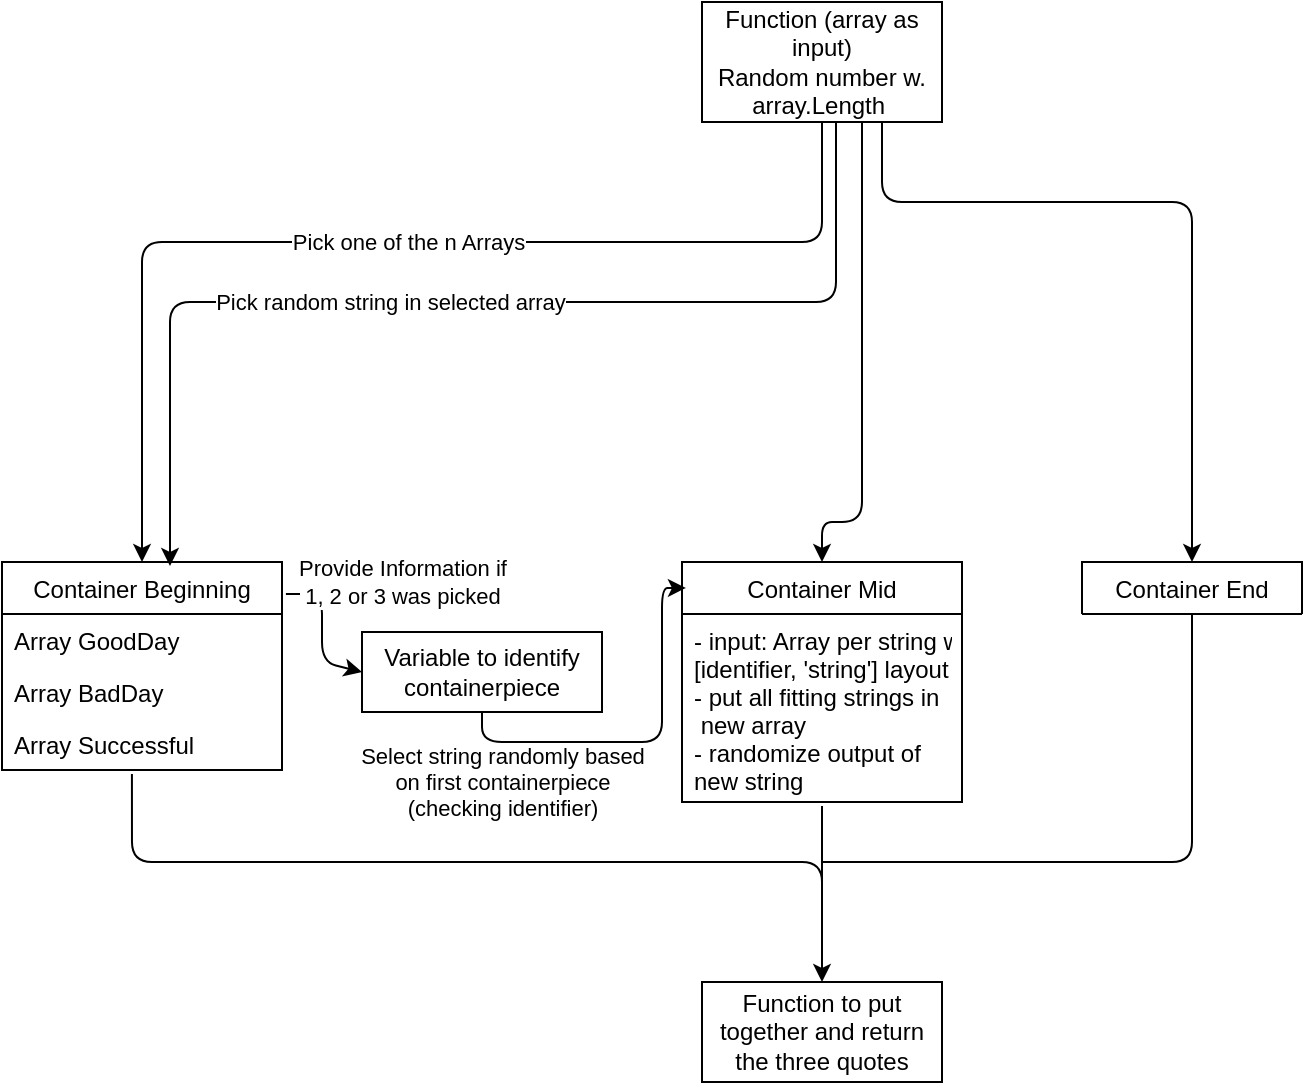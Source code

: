 <mxfile>
    <diagram name="Page-1" id="9f46799a-70d6-7492-0946-bef42562c5a5">
        <mxGraphModel dx="587" dy="830" grid="1" gridSize="10" guides="1" tooltips="1" connect="1" arrows="1" fold="1" page="1" pageScale="1" pageWidth="1100" pageHeight="850" background="none" math="0" shadow="0">
            <root>
                <mxCell id="0"/>
                <mxCell id="1" parent="0"/>
                <mxCell id="I4KAyqrPP_xvtK2X5vAf-3" value="Container Beginning" style="swimlane;fontStyle=0;childLayout=stackLayout;horizontal=1;startSize=26;fillColor=none;horizontalStack=0;resizeParent=1;resizeParentMax=0;resizeLast=0;collapsible=1;marginBottom=0;" parent="1" vertex="1">
                    <mxGeometry x="110" y="390" width="140" height="104" as="geometry">
                        <mxRectangle x="110" y="390" width="140" height="26" as="alternateBounds"/>
                    </mxGeometry>
                </mxCell>
                <mxCell id="I4KAyqrPP_xvtK2X5vAf-4" value="Array GoodDay" style="text;strokeColor=none;fillColor=none;align=left;verticalAlign=top;spacingLeft=4;spacingRight=4;overflow=hidden;rotatable=0;points=[[0,0.5],[1,0.5]];portConstraint=eastwest;" parent="I4KAyqrPP_xvtK2X5vAf-3" vertex="1">
                    <mxGeometry y="26" width="140" height="26" as="geometry"/>
                </mxCell>
                <mxCell id="I4KAyqrPP_xvtK2X5vAf-5" value="Array BadDay" style="text;strokeColor=none;fillColor=none;align=left;verticalAlign=top;spacingLeft=4;spacingRight=4;overflow=hidden;rotatable=0;points=[[0,0.5],[1,0.5]];portConstraint=eastwest;" parent="I4KAyqrPP_xvtK2X5vAf-3" vertex="1">
                    <mxGeometry y="52" width="140" height="26" as="geometry"/>
                </mxCell>
                <mxCell id="I4KAyqrPP_xvtK2X5vAf-6" value="Array Successful" style="text;strokeColor=none;fillColor=none;align=left;verticalAlign=top;spacingLeft=4;spacingRight=4;overflow=hidden;rotatable=0;points=[[0,0.5],[1,0.5]];portConstraint=eastwest;" parent="I4KAyqrPP_xvtK2X5vAf-3" vertex="1">
                    <mxGeometry y="78" width="140" height="26" as="geometry"/>
                </mxCell>
                <mxCell id="I4KAyqrPP_xvtK2X5vAf-9" value="" style="endArrow=classic;html=1;exitX=0.5;exitY=1;exitDx=0;exitDy=0;entryX=0.5;entryY=0;entryDx=0;entryDy=0;" parent="1" source="I4KAyqrPP_xvtK2X5vAf-8" target="I4KAyqrPP_xvtK2X5vAf-3" edge="1">
                    <mxGeometry width="50" height="50" relative="1" as="geometry">
                        <mxPoint x="520" y="250" as="sourcePoint"/>
                        <mxPoint x="570" y="200" as="targetPoint"/>
                        <Array as="points">
                            <mxPoint x="520" y="230"/>
                            <mxPoint x="180" y="230"/>
                        </Array>
                    </mxGeometry>
                </mxCell>
                <mxCell id="I4KAyqrPP_xvtK2X5vAf-10" value="Pick one of the n Arrays" style="edgeLabel;html=1;align=center;verticalAlign=middle;resizable=0;points=[];" parent="I4KAyqrPP_xvtK2X5vAf-9" vertex="1" connectable="0">
                    <mxGeometry x="-0.046" relative="1" as="geometry">
                        <mxPoint as="offset"/>
                    </mxGeometry>
                </mxCell>
                <mxCell id="I4KAyqrPP_xvtK2X5vAf-14" value="" style="endArrow=classic;html=1;entryX=0.6;entryY=0.019;entryDx=0;entryDy=0;entryPerimeter=0;" parent="1" target="I4KAyqrPP_xvtK2X5vAf-3" edge="1">
                    <mxGeometry width="50" height="50" relative="1" as="geometry">
                        <mxPoint x="527" y="167" as="sourcePoint"/>
                        <mxPoint x="280" y="420" as="targetPoint"/>
                        <Array as="points">
                            <mxPoint x="527" y="260"/>
                            <mxPoint x="194" y="260"/>
                        </Array>
                    </mxGeometry>
                </mxCell>
                <mxCell id="I4KAyqrPP_xvtK2X5vAf-15" value="Pick random string in selected array" style="edgeLabel;html=1;align=center;verticalAlign=middle;resizable=0;points=[];" parent="I4KAyqrPP_xvtK2X5vAf-14" vertex="1" connectable="0">
                    <mxGeometry x="0.301" y="4" relative="1" as="geometry">
                        <mxPoint x="47" y="-4" as="offset"/>
                    </mxGeometry>
                </mxCell>
                <mxCell id="I4KAyqrPP_xvtK2X5vAf-8" value="Function (array as input)&lt;br&gt;Random number w. array.Length&amp;nbsp;" style="rounded=0;whiteSpace=wrap;html=1;" parent="1" vertex="1">
                    <mxGeometry x="460" y="110" width="120" height="60" as="geometry"/>
                </mxCell>
                <mxCell id="I4KAyqrPP_xvtK2X5vAf-16" value="" style="endArrow=classic;html=1;exitX=1.014;exitY=0.154;exitDx=0;exitDy=0;exitPerimeter=0;entryX=0;entryY=0.5;entryDx=0;entryDy=0;" parent="1" source="I4KAyqrPP_xvtK2X5vAf-3" target="I4KAyqrPP_xvtK2X5vAf-26" edge="1">
                    <mxGeometry width="50" height="50" relative="1" as="geometry">
                        <mxPoint x="240" y="510" as="sourcePoint"/>
                        <mxPoint x="450" y="500" as="targetPoint"/>
                        <Array as="points">
                            <mxPoint x="270" y="406"/>
                            <mxPoint x="270" y="440"/>
                        </Array>
                    </mxGeometry>
                </mxCell>
                <mxCell id="I4KAyqrPP_xvtK2X5vAf-25" value="Provide Information if &lt;br&gt;1, 2 or 3 was picked" style="edgeLabel;html=1;align=center;verticalAlign=middle;resizable=0;points=[];" parent="I4KAyqrPP_xvtK2X5vAf-16" vertex="1" connectable="0">
                    <mxGeometry x="-0.15" y="-1" relative="1" as="geometry">
                        <mxPoint x="41" y="-18.96" as="offset"/>
                    </mxGeometry>
                </mxCell>
                <mxCell id="I4KAyqrPP_xvtK2X5vAf-17" value="Container Mid" style="swimlane;fontStyle=0;childLayout=stackLayout;horizontal=1;startSize=26;fillColor=none;horizontalStack=0;resizeParent=1;resizeParentMax=0;resizeLast=0;collapsible=1;marginBottom=0;" parent="1" vertex="1">
                    <mxGeometry x="450" y="390" width="140" height="120" as="geometry">
                        <mxRectangle x="465" y="350" width="110" height="26" as="alternateBounds"/>
                    </mxGeometry>
                </mxCell>
                <mxCell id="I4KAyqrPP_xvtK2X5vAf-18" value="- input: Array per string with &#10;[identifier, 'string'] layout&#10;- put all fitting strings in&#10; new array&#10;- randomize output of &#10;new string" style="text;strokeColor=none;fillColor=none;align=left;verticalAlign=top;spacingLeft=4;spacingRight=4;overflow=hidden;rotatable=0;points=[[0,0.5],[1,0.5]];portConstraint=eastwest;" parent="I4KAyqrPP_xvtK2X5vAf-17" vertex="1">
                    <mxGeometry y="26" width="140" height="94" as="geometry"/>
                </mxCell>
                <mxCell id="I4KAyqrPP_xvtK2X5vAf-21" value="Container End" style="swimlane;fontStyle=0;childLayout=stackLayout;horizontal=1;startSize=26;fillColor=none;horizontalStack=0;resizeParent=1;resizeParentMax=0;resizeLast=0;collapsible=1;marginBottom=0;" parent="1" vertex="1" collapsed="1">
                    <mxGeometry x="650" y="390" width="110" height="26" as="geometry">
                        <mxRectangle x="750" y="350" width="140" height="104" as="alternateBounds"/>
                    </mxGeometry>
                </mxCell>
                <mxCell id="I4KAyqrPP_xvtK2X5vAf-22" value="Array GoodDay" style="text;strokeColor=none;fillColor=none;align=left;verticalAlign=top;spacingLeft=4;spacingRight=4;overflow=hidden;rotatable=0;points=[[0,0.5],[1,0.5]];portConstraint=eastwest;" parent="I4KAyqrPP_xvtK2X5vAf-21" vertex="1">
                    <mxGeometry y="26" width="110" height="26" as="geometry"/>
                </mxCell>
                <mxCell id="I4KAyqrPP_xvtK2X5vAf-23" value="Array BadDay" style="text;strokeColor=none;fillColor=none;align=left;verticalAlign=top;spacingLeft=4;spacingRight=4;overflow=hidden;rotatable=0;points=[[0,0.5],[1,0.5]];portConstraint=eastwest;" parent="I4KAyqrPP_xvtK2X5vAf-21" vertex="1">
                    <mxGeometry y="52" width="110" height="26" as="geometry"/>
                </mxCell>
                <mxCell id="I4KAyqrPP_xvtK2X5vAf-24" value="Array Successful" style="text;strokeColor=none;fillColor=none;align=left;verticalAlign=top;spacingLeft=4;spacingRight=4;overflow=hidden;rotatable=0;points=[[0,0.5],[1,0.5]];portConstraint=eastwest;" parent="I4KAyqrPP_xvtK2X5vAf-21" vertex="1">
                    <mxGeometry y="78" width="110" height="26" as="geometry"/>
                </mxCell>
                <mxCell id="I4KAyqrPP_xvtK2X5vAf-26" value="Variable to identify containerpiece" style="rounded=0;whiteSpace=wrap;html=1;" parent="1" vertex="1">
                    <mxGeometry x="290" y="425" width="120" height="40" as="geometry"/>
                </mxCell>
                <mxCell id="I4KAyqrPP_xvtK2X5vAf-27" value="" style="endArrow=classic;html=1;exitX=0.5;exitY=1;exitDx=0;exitDy=0;entryX=0.014;entryY=0.108;entryDx=0;entryDy=0;entryPerimeter=0;" parent="1" source="I4KAyqrPP_xvtK2X5vAf-26" target="I4KAyqrPP_xvtK2X5vAf-17" edge="1">
                    <mxGeometry width="50" height="50" relative="1" as="geometry">
                        <mxPoint x="520" y="440" as="sourcePoint"/>
                        <mxPoint x="420" y="490" as="targetPoint"/>
                        <Array as="points">
                            <mxPoint x="350" y="480"/>
                            <mxPoint x="440" y="480"/>
                            <mxPoint x="440" y="403"/>
                        </Array>
                    </mxGeometry>
                </mxCell>
                <mxCell id="I4KAyqrPP_xvtK2X5vAf-28" value="Select string randomly based&lt;br&gt;on first containerpiece&lt;br&gt;(checking identifier)" style="edgeLabel;html=1;align=center;verticalAlign=middle;resizable=0;points=[];" parent="I4KAyqrPP_xvtK2X5vAf-27" vertex="1" connectable="0">
                    <mxGeometry x="-0.433" y="-1" relative="1" as="geometry">
                        <mxPoint x="-30" y="19" as="offset"/>
                    </mxGeometry>
                </mxCell>
                <mxCell id="I4KAyqrPP_xvtK2X5vAf-30" value="" style="endArrow=classic;html=1;exitX=0.75;exitY=1;exitDx=0;exitDy=0;entryX=0.5;entryY=0;entryDx=0;entryDy=0;" parent="1" source="I4KAyqrPP_xvtK2X5vAf-8" target="I4KAyqrPP_xvtK2X5vAf-21" edge="1">
                    <mxGeometry width="50" height="50" relative="1" as="geometry">
                        <mxPoint x="620" y="200" as="sourcePoint"/>
                        <mxPoint x="670" y="150" as="targetPoint"/>
                        <Array as="points">
                            <mxPoint x="550" y="210"/>
                            <mxPoint x="705" y="210"/>
                        </Array>
                    </mxGeometry>
                </mxCell>
                <mxCell id="I4KAyqrPP_xvtK2X5vAf-31" value="" style="endArrow=classic;html=1;entryX=0.5;entryY=0;entryDx=0;entryDy=0;" parent="1" target="I4KAyqrPP_xvtK2X5vAf-17" edge="1">
                    <mxGeometry width="50" height="50" relative="1" as="geometry">
                        <mxPoint x="540" y="170" as="sourcePoint"/>
                        <mxPoint x="520" y="340" as="targetPoint"/>
                        <Array as="points">
                            <mxPoint x="540" y="370"/>
                            <mxPoint x="520" y="370"/>
                        </Array>
                    </mxGeometry>
                </mxCell>
                <mxCell id="I4KAyqrPP_xvtK2X5vAf-33" value="" style="endArrow=classic;html=1;exitX=0.464;exitY=1.077;exitDx=0;exitDy=0;exitPerimeter=0;" parent="1" source="I4KAyqrPP_xvtK2X5vAf-6" edge="1">
                    <mxGeometry width="50" height="50" relative="1" as="geometry">
                        <mxPoint x="420" y="580" as="sourcePoint"/>
                        <mxPoint x="520" y="600" as="targetPoint"/>
                        <Array as="points">
                            <mxPoint x="175" y="540"/>
                            <mxPoint x="520" y="540"/>
                        </Array>
                    </mxGeometry>
                </mxCell>
                <mxCell id="I4KAyqrPP_xvtK2X5vAf-34" value="" style="endArrow=none;html=1;entryX=0.5;entryY=1;entryDx=0;entryDy=0;" parent="1" target="I4KAyqrPP_xvtK2X5vAf-21" edge="1">
                    <mxGeometry width="50" height="50" relative="1" as="geometry">
                        <mxPoint x="520" y="540" as="sourcePoint"/>
                        <mxPoint x="700" y="460" as="targetPoint"/>
                        <Array as="points">
                            <mxPoint x="705" y="540"/>
                        </Array>
                    </mxGeometry>
                </mxCell>
                <mxCell id="I4KAyqrPP_xvtK2X5vAf-35" value="" style="endArrow=none;html=1;exitX=0.5;exitY=1.021;exitDx=0;exitDy=0;exitPerimeter=0;" parent="1" source="I4KAyqrPP_xvtK2X5vAf-18" edge="1">
                    <mxGeometry width="50" height="50" relative="1" as="geometry">
                        <mxPoint x="520" y="420" as="sourcePoint"/>
                        <mxPoint x="520" y="560" as="targetPoint"/>
                    </mxGeometry>
                </mxCell>
                <mxCell id="I4KAyqrPP_xvtK2X5vAf-37" value="Function to put together and return the three quotes" style="rounded=0;whiteSpace=wrap;html=1;" parent="1" vertex="1">
                    <mxGeometry x="460" y="600" width="120" height="50" as="geometry"/>
                </mxCell>
            </root>
        </mxGraphModel>
    </diagram>
</mxfile>